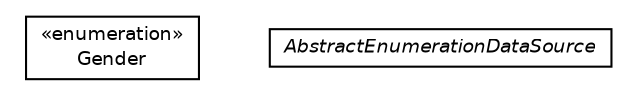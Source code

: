 #!/usr/local/bin/dot
#
# Class diagram 
# Generated by UMLGraph version R5_6 (http://www.umlgraph.org/)
#

digraph G {
	edge [fontname="Helvetica",fontsize=10,labelfontname="Helvetica",labelfontsize=10];
	node [fontname="Helvetica",fontsize=10,shape=plaintext];
	nodesep=0.25;
	ranksep=0.5;
	// net.ljcomputing.randy.data.enumeration.Gender
	c25 [label=<<table title="net.ljcomputing.randy.data.enumeration.Gender" border="0" cellborder="1" cellspacing="0" cellpadding="2" port="p" href="./Gender.html">
		<tr><td><table border="0" cellspacing="0" cellpadding="1">
<tr><td align="center" balign="center"> &#171;enumeration&#187; </td></tr>
<tr><td align="center" balign="center"> Gender </td></tr>
		</table></td></tr>
		</table>>, URL="./Gender.html", fontname="Helvetica", fontcolor="black", fontsize=9.0];
	// net.ljcomputing.randy.data.enumeration.AbstractEnumerationDataSource
	c26 [label=<<table title="net.ljcomputing.randy.data.enumeration.AbstractEnumerationDataSource" border="0" cellborder="1" cellspacing="0" cellpadding="2" port="p" href="./AbstractEnumerationDataSource.html">
		<tr><td><table border="0" cellspacing="0" cellpadding="1">
<tr><td align="center" balign="center"><font face="Helvetica-Oblique"> AbstractEnumerationDataSource </font></td></tr>
		</table></td></tr>
		</table>>, URL="./AbstractEnumerationDataSource.html", fontname="Helvetica", fontcolor="black", fontsize=9.0];
}

